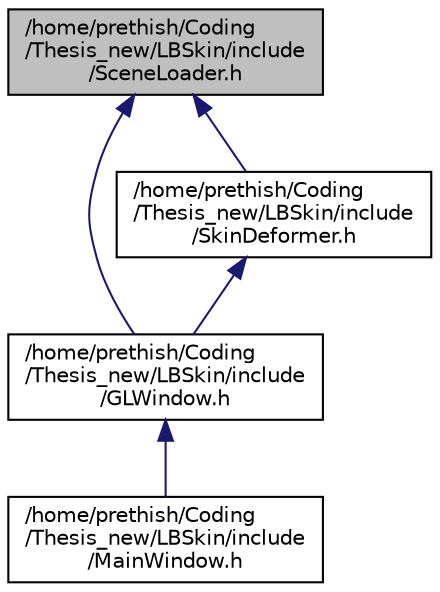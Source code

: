 digraph "/home/prethish/Coding/Thesis_new/LBSkin/include/SceneLoader.h"
{
  edge [fontname="Helvetica",fontsize="10",labelfontname="Helvetica",labelfontsize="10"];
  node [fontname="Helvetica",fontsize="10",shape=record];
  Node1 [label="/home/prethish/Coding\l/Thesis_new/LBSkin/include\l/SceneLoader.h",height=0.2,width=0.4,color="black", fillcolor="grey75", style="filled" fontcolor="black"];
  Node1 -> Node2 [dir="back",color="midnightblue",fontsize="10",style="solid"];
  Node2 [label="/home/prethish/Coding\l/Thesis_new/LBSkin/include\l/GLWindow.h",height=0.2,width=0.4,color="black", fillcolor="white", style="filled",URL="$_g_l_window_8h.html",tooltip="a basic Qt GL window class for ngl "];
  Node2 -> Node3 [dir="back",color="midnightblue",fontsize="10",style="solid"];
  Node3 [label="/home/prethish/Coding\l/Thesis_new/LBSkin/include\l/MainWindow.h",height=0.2,width=0.4,color="black", fillcolor="white", style="filled",URL="$_main_window_8h.html",tooltip="a basic Qt mainQwindow used to scan the directory to select the directory and load the selected file ..."];
  Node1 -> Node4 [dir="back",color="midnightblue",fontsize="10",style="solid"];
  Node4 [label="/home/prethish/Coding\l/Thesis_new/LBSkin/include\l/SkinDeformer.h",height=0.2,width=0.4,color="black", fillcolor="white", style="filled",URL="$_skin_deformer_8h.html",tooltip="the main SkinDeformer class that deforms the mesh based on the skinning algorithm used ..."];
  Node4 -> Node2 [dir="back",color="midnightblue",fontsize="10",style="solid"];
}

